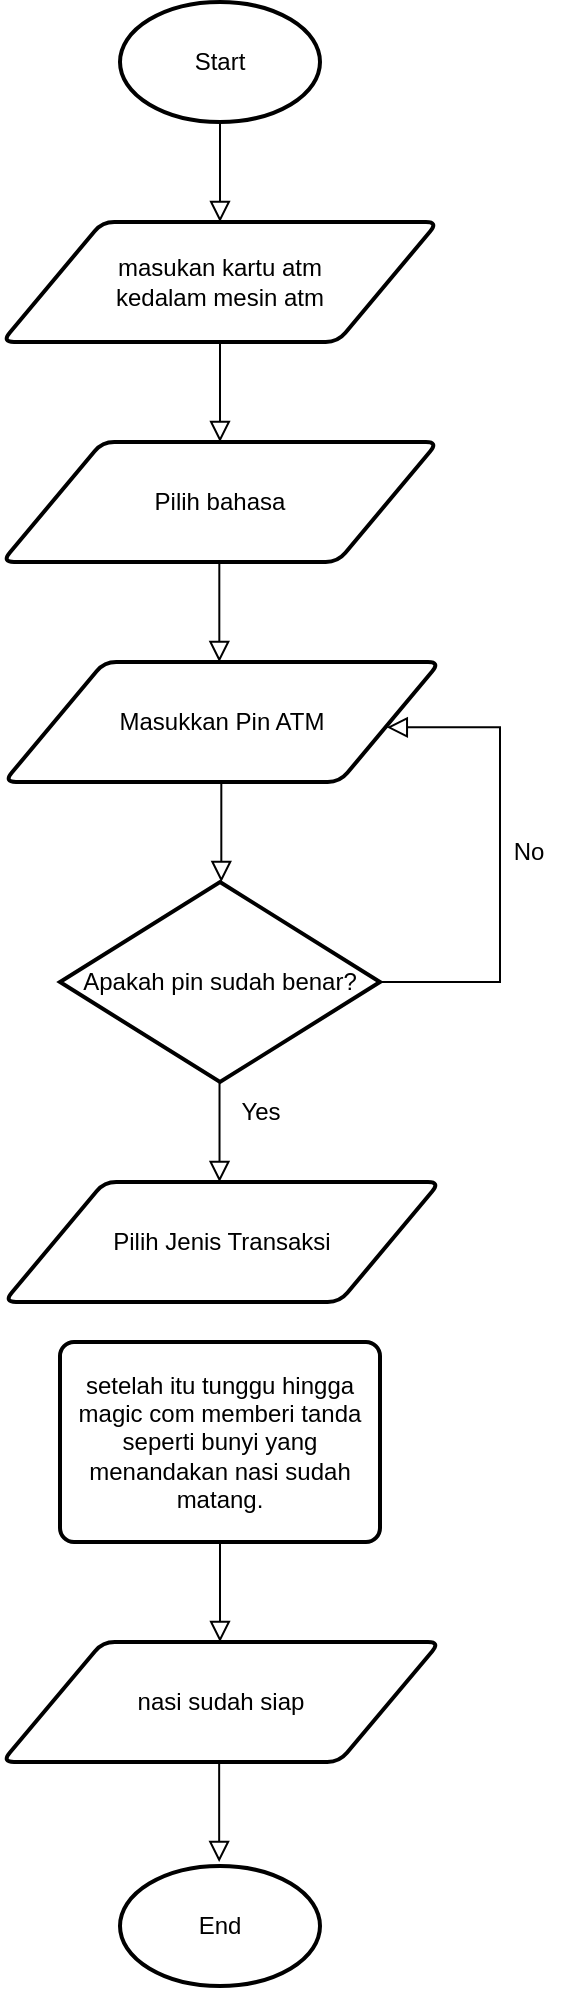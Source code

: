 <mxfile version="22.0.8" type="github">
  <diagram id="C5RBs43oDa-KdzZeNtuy" name="Page-1">
    <mxGraphModel dx="650" dy="379" grid="1" gridSize="10" guides="1" tooltips="1" connect="1" arrows="1" fold="1" page="1" pageScale="1" pageWidth="827" pageHeight="1169" math="0" shadow="0">
      <root>
        <mxCell id="WIyWlLk6GJQsqaUBKTNV-0" />
        <mxCell id="WIyWlLk6GJQsqaUBKTNV-1" parent="WIyWlLk6GJQsqaUBKTNV-0" />
        <mxCell id="WIyWlLk6GJQsqaUBKTNV-2" value="" style="rounded=0;html=1;jettySize=auto;orthogonalLoop=1;fontSize=11;endArrow=block;endFill=0;endSize=8;strokeWidth=1;shadow=0;labelBackgroundColor=none;edgeStyle=orthogonalEdgeStyle;" parent="WIyWlLk6GJQsqaUBKTNV-1" edge="1">
          <mxGeometry relative="1" as="geometry">
            <mxPoint x="260.0" y="120" as="sourcePoint" />
            <mxPoint x="260" y="170" as="targetPoint" />
          </mxGeometry>
        </mxCell>
        <mxCell id="iI63qpxl3PrZ1tXXogWA-2" value="masukan kartu atm &lt;br&gt;kedalam mesin atm" style="shape=parallelogram;html=1;strokeWidth=2;perimeter=parallelogramPerimeter;whiteSpace=wrap;rounded=1;arcSize=12;size=0.23;" vertex="1" parent="WIyWlLk6GJQsqaUBKTNV-1">
          <mxGeometry x="151" y="170" width="218" height="60" as="geometry" />
        </mxCell>
        <mxCell id="iI63qpxl3PrZ1tXXogWA-4" value="" style="rounded=0;html=1;jettySize=auto;orthogonalLoop=1;fontSize=11;endArrow=block;endFill=0;endSize=8;strokeWidth=1;shadow=0;labelBackgroundColor=none;edgeStyle=orthogonalEdgeStyle;" edge="1" parent="WIyWlLk6GJQsqaUBKTNV-1">
          <mxGeometry relative="1" as="geometry">
            <mxPoint x="260" y="230" as="sourcePoint" />
            <mxPoint x="260" y="280" as="targetPoint" />
          </mxGeometry>
        </mxCell>
        <mxCell id="iI63qpxl3PrZ1tXXogWA-8" value="" style="rounded=0;html=1;jettySize=auto;orthogonalLoop=1;fontSize=11;endArrow=block;endFill=0;endSize=8;strokeWidth=1;shadow=0;labelBackgroundColor=none;edgeStyle=orthogonalEdgeStyle;" edge="1" parent="WIyWlLk6GJQsqaUBKTNV-1">
          <mxGeometry relative="1" as="geometry">
            <mxPoint x="259.58" y="940" as="sourcePoint" />
            <mxPoint x="259.58" y="990" as="targetPoint" />
          </mxGeometry>
        </mxCell>
        <mxCell id="iI63qpxl3PrZ1tXXogWA-11" value="Start" style="strokeWidth=2;html=1;shape=mxgraph.flowchart.start_1;whiteSpace=wrap;" vertex="1" parent="WIyWlLk6GJQsqaUBKTNV-1">
          <mxGeometry x="210" y="60" width="100" height="60" as="geometry" />
        </mxCell>
        <mxCell id="iI63qpxl3PrZ1tXXogWA-12" value="End" style="strokeWidth=2;html=1;shape=mxgraph.flowchart.start_1;whiteSpace=wrap;" vertex="1" parent="WIyWlLk6GJQsqaUBKTNV-1">
          <mxGeometry x="210" y="992" width="100" height="60" as="geometry" />
        </mxCell>
        <mxCell id="iI63qpxl3PrZ1tXXogWA-15" value="" style="rounded=0;html=1;jettySize=auto;orthogonalLoop=1;fontSize=11;endArrow=block;endFill=0;endSize=8;strokeWidth=1;shadow=0;labelBackgroundColor=none;edgeStyle=orthogonalEdgeStyle;" edge="1" parent="WIyWlLk6GJQsqaUBKTNV-1">
          <mxGeometry relative="1" as="geometry">
            <mxPoint x="259.66" y="340" as="sourcePoint" />
            <mxPoint x="259.66" y="390" as="targetPoint" />
          </mxGeometry>
        </mxCell>
        <mxCell id="iI63qpxl3PrZ1tXXogWA-18" value="" style="rounded=0;html=1;jettySize=auto;orthogonalLoop=1;fontSize=11;endArrow=block;endFill=0;endSize=8;strokeWidth=1;shadow=0;labelBackgroundColor=none;edgeStyle=orthogonalEdgeStyle;" edge="1" parent="WIyWlLk6GJQsqaUBKTNV-1">
          <mxGeometry relative="1" as="geometry">
            <mxPoint x="260.66" y="450" as="sourcePoint" />
            <mxPoint x="260.66" y="500" as="targetPoint" />
          </mxGeometry>
        </mxCell>
        <mxCell id="iI63qpxl3PrZ1tXXogWA-19" value="setelah itu tunggu hingga magic com memberi tanda seperti bunyi yang menandakan nasi sudah matang." style="rounded=1;whiteSpace=wrap;html=1;absoluteArcSize=1;arcSize=14;strokeWidth=2;" vertex="1" parent="WIyWlLk6GJQsqaUBKTNV-1">
          <mxGeometry x="180" y="730" width="160" height="100" as="geometry" />
        </mxCell>
        <mxCell id="iI63qpxl3PrZ1tXXogWA-21" value="" style="rounded=0;html=1;jettySize=auto;orthogonalLoop=1;fontSize=11;endArrow=block;endFill=0;endSize=8;strokeWidth=1;shadow=0;labelBackgroundColor=none;edgeStyle=orthogonalEdgeStyle;" edge="1" parent="WIyWlLk6GJQsqaUBKTNV-1">
          <mxGeometry relative="1" as="geometry">
            <mxPoint x="260.0" y="830" as="sourcePoint" />
            <mxPoint x="260" y="880" as="targetPoint" />
          </mxGeometry>
        </mxCell>
        <mxCell id="iI63qpxl3PrZ1tXXogWA-22" value="nasi sudah siap" style="shape=parallelogram;html=1;strokeWidth=2;perimeter=parallelogramPerimeter;whiteSpace=wrap;rounded=1;arcSize=12;size=0.23;" vertex="1" parent="WIyWlLk6GJQsqaUBKTNV-1">
          <mxGeometry x="151" y="880" width="219" height="60" as="geometry" />
        </mxCell>
        <mxCell id="iI63qpxl3PrZ1tXXogWA-28" value="Pilih bahasa" style="shape=parallelogram;html=1;strokeWidth=2;perimeter=parallelogramPerimeter;whiteSpace=wrap;rounded=1;arcSize=12;size=0.23;" vertex="1" parent="WIyWlLk6GJQsqaUBKTNV-1">
          <mxGeometry x="151" y="280" width="218" height="60" as="geometry" />
        </mxCell>
        <mxCell id="iI63qpxl3PrZ1tXXogWA-29" value="Masukkan Pin ATM" style="shape=parallelogram;html=1;strokeWidth=2;perimeter=parallelogramPerimeter;whiteSpace=wrap;rounded=1;arcSize=12;size=0.23;" vertex="1" parent="WIyWlLk6GJQsqaUBKTNV-1">
          <mxGeometry x="152" y="390" width="218" height="60" as="geometry" />
        </mxCell>
        <mxCell id="iI63qpxl3PrZ1tXXogWA-31" value="Apakah pin sudah benar?" style="strokeWidth=2;html=1;shape=mxgraph.flowchart.decision;whiteSpace=wrap;" vertex="1" parent="WIyWlLk6GJQsqaUBKTNV-1">
          <mxGeometry x="180" y="500" width="160" height="100" as="geometry" />
        </mxCell>
        <mxCell id="iI63qpxl3PrZ1tXXogWA-35" value="" style="rounded=0;html=1;jettySize=auto;orthogonalLoop=1;fontSize=11;endArrow=block;endFill=0;endSize=8;strokeWidth=1;shadow=0;labelBackgroundColor=none;edgeStyle=orthogonalEdgeStyle;entryX=0.878;entryY=0.544;entryDx=0;entryDy=0;entryPerimeter=0;" edge="1" parent="WIyWlLk6GJQsqaUBKTNV-1" target="iI63qpxl3PrZ1tXXogWA-29">
          <mxGeometry relative="1" as="geometry">
            <mxPoint x="340" y="550" as="sourcePoint" />
            <mxPoint x="340" y="600" as="targetPoint" />
            <Array as="points">
              <mxPoint x="400" y="550" />
              <mxPoint x="400" y="423" />
            </Array>
          </mxGeometry>
        </mxCell>
        <mxCell id="iI63qpxl3PrZ1tXXogWA-36" value="" style="rounded=0;html=1;jettySize=auto;orthogonalLoop=1;fontSize=11;endArrow=block;endFill=0;endSize=8;strokeWidth=1;shadow=0;labelBackgroundColor=none;edgeStyle=orthogonalEdgeStyle;" edge="1" parent="WIyWlLk6GJQsqaUBKTNV-1">
          <mxGeometry relative="1" as="geometry">
            <mxPoint x="259.76" y="600" as="sourcePoint" />
            <mxPoint x="259.76" y="650" as="targetPoint" />
          </mxGeometry>
        </mxCell>
        <mxCell id="iI63qpxl3PrZ1tXXogWA-37" value="Pilih Jenis Transaksi " style="shape=parallelogram;html=1;strokeWidth=2;perimeter=parallelogramPerimeter;whiteSpace=wrap;rounded=1;arcSize=12;size=0.23;" vertex="1" parent="WIyWlLk6GJQsqaUBKTNV-1">
          <mxGeometry x="152" y="650" width="218" height="60" as="geometry" />
        </mxCell>
        <mxCell id="iI63qpxl3PrZ1tXXogWA-38" value="No" style="text;html=1;align=center;verticalAlign=middle;resizable=0;points=[];autosize=1;strokeColor=none;fillColor=none;" vertex="1" parent="WIyWlLk6GJQsqaUBKTNV-1">
          <mxGeometry x="394" y="470" width="40" height="30" as="geometry" />
        </mxCell>
        <mxCell id="iI63qpxl3PrZ1tXXogWA-39" value="Yes" style="text;html=1;align=center;verticalAlign=middle;resizable=0;points=[];autosize=1;strokeColor=none;fillColor=none;" vertex="1" parent="WIyWlLk6GJQsqaUBKTNV-1">
          <mxGeometry x="260" y="600" width="40" height="30" as="geometry" />
        </mxCell>
      </root>
    </mxGraphModel>
  </diagram>
</mxfile>
